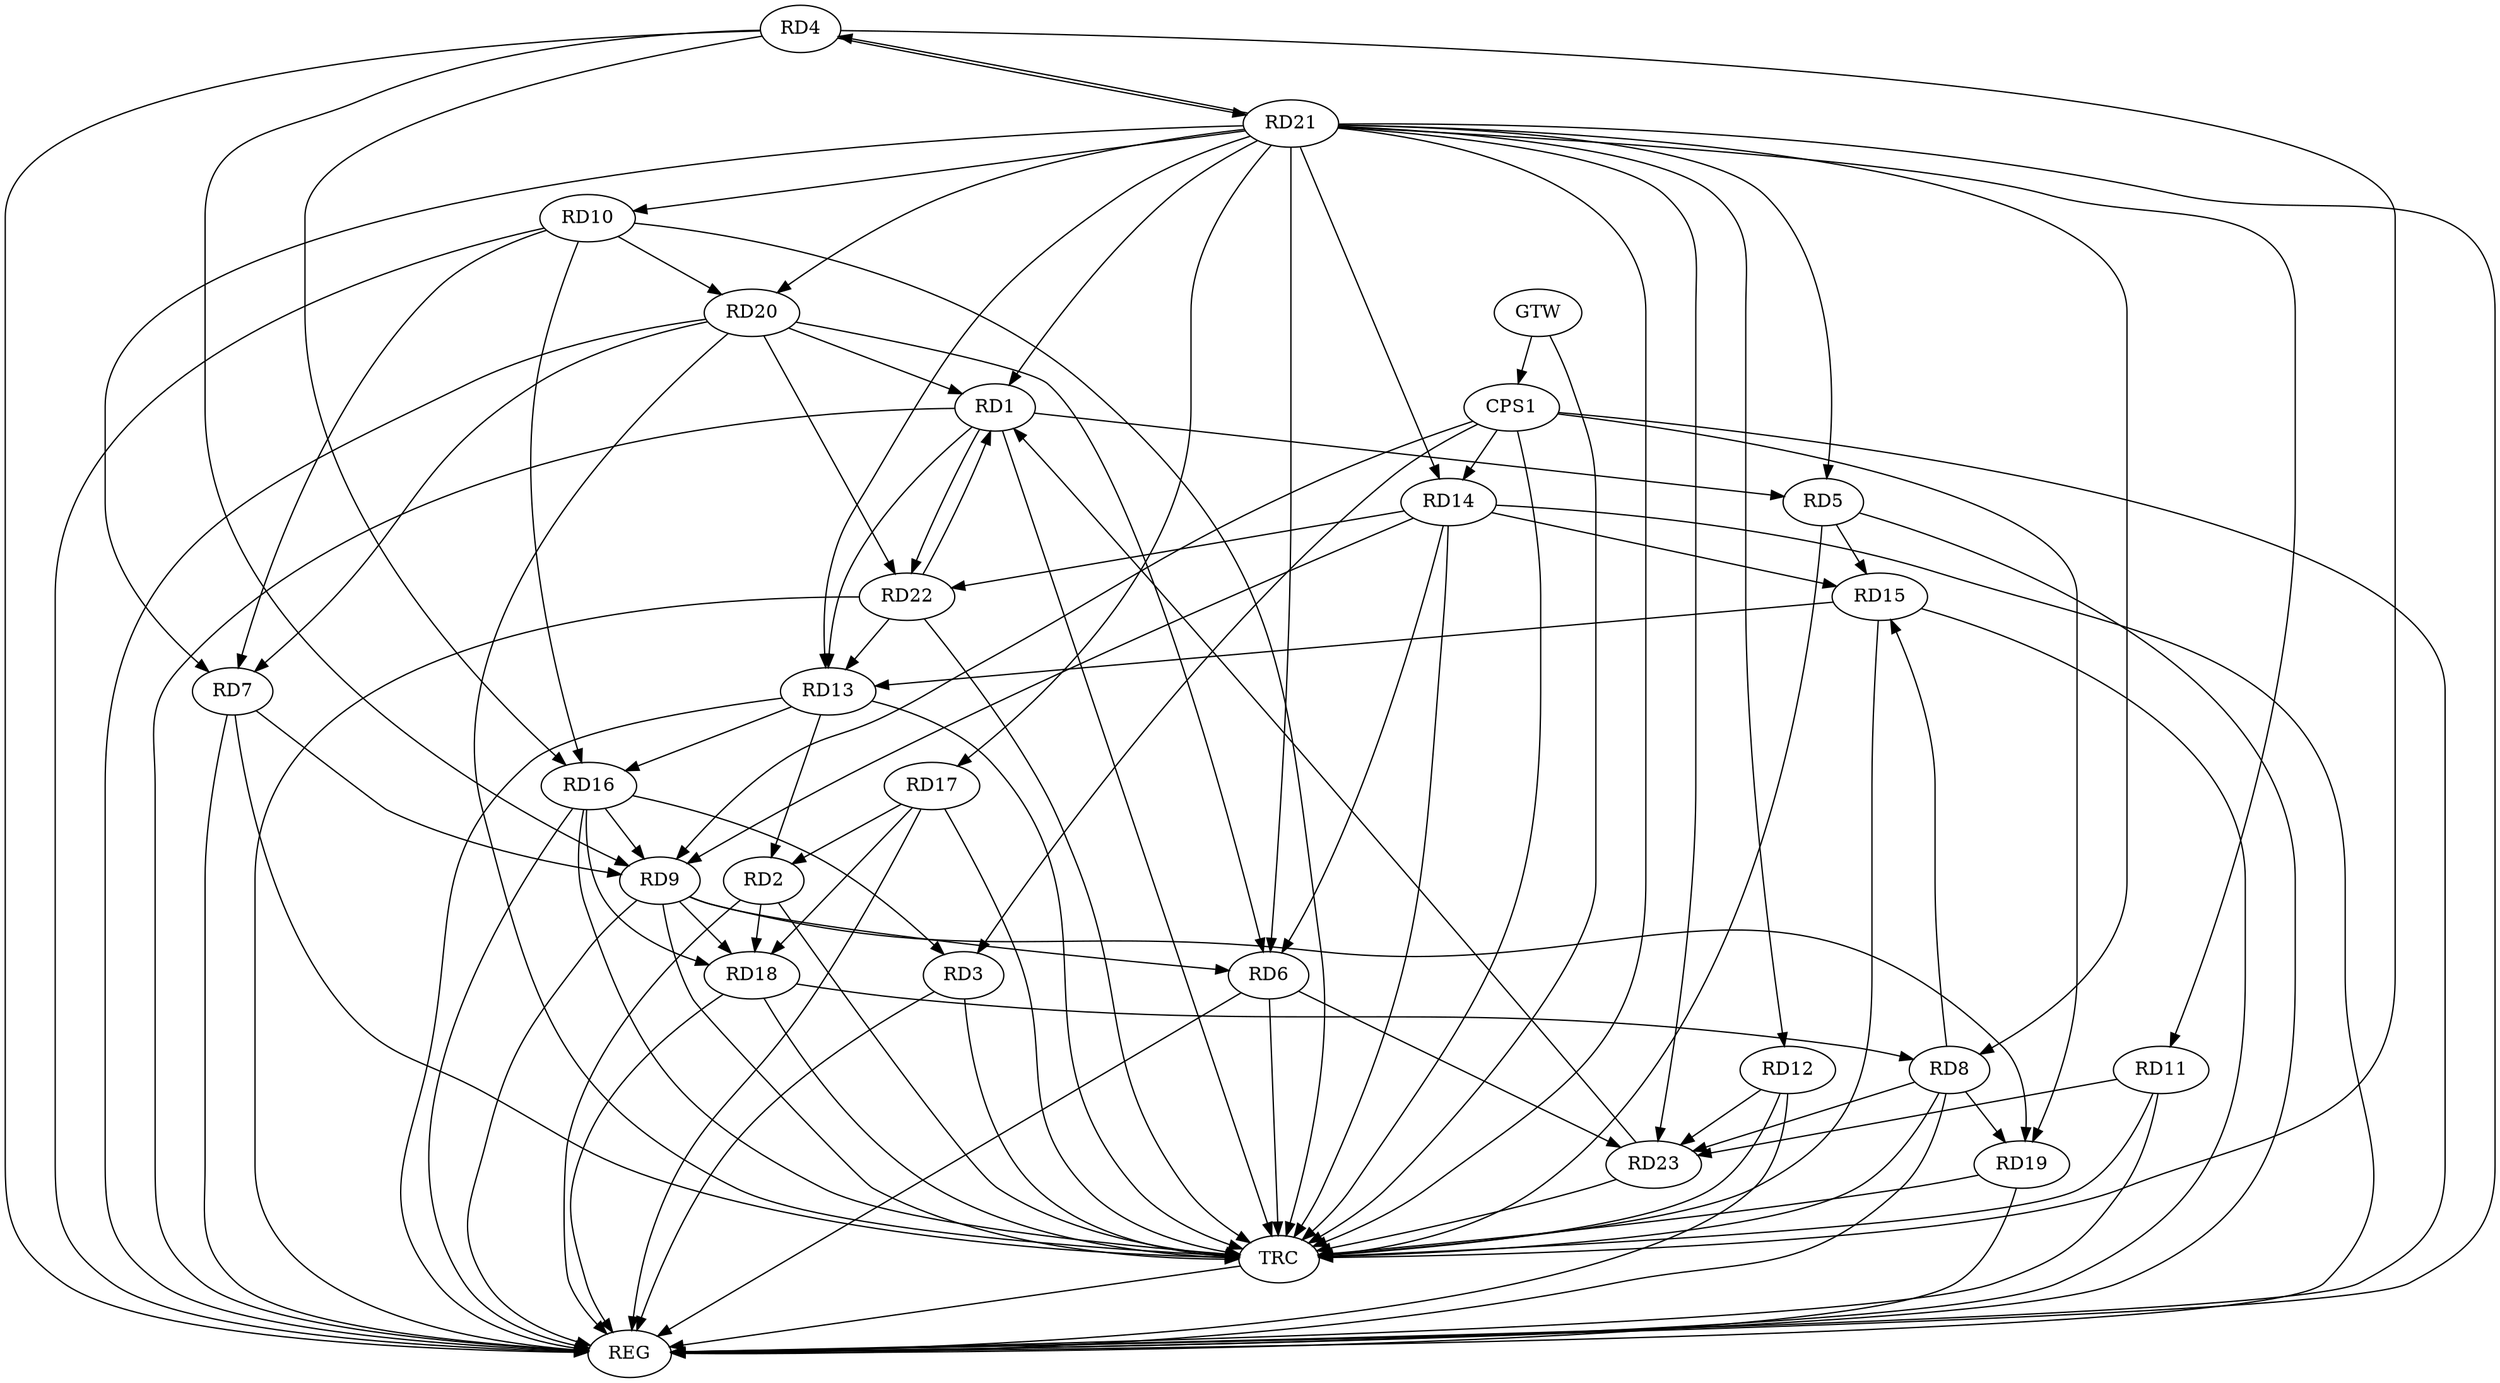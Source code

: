 strict digraph G {
  RD1 [ label="RD1" ];
  RD2 [ label="RD2" ];
  RD3 [ label="RD3" ];
  RD4 [ label="RD4" ];
  RD5 [ label="RD5" ];
  RD6 [ label="RD6" ];
  RD7 [ label="RD7" ];
  RD8 [ label="RD8" ];
  RD9 [ label="RD9" ];
  RD10 [ label="RD10" ];
  RD11 [ label="RD11" ];
  RD12 [ label="RD12" ];
  RD13 [ label="RD13" ];
  RD14 [ label="RD14" ];
  RD15 [ label="RD15" ];
  RD16 [ label="RD16" ];
  RD17 [ label="RD17" ];
  RD18 [ label="RD18" ];
  RD19 [ label="RD19" ];
  RD20 [ label="RD20" ];
  RD21 [ label="RD21" ];
  RD22 [ label="RD22" ];
  RD23 [ label="RD23" ];
  CPS1 [ label="CPS1" ];
  GTW [ label="GTW" ];
  REG [ label="REG" ];
  TRC [ label="TRC" ];
  RD1 -> RD5;
  RD1 -> RD13;
  RD20 -> RD1;
  RD21 -> RD1;
  RD1 -> RD22;
  RD22 -> RD1;
  RD23 -> RD1;
  RD13 -> RD2;
  RD17 -> RD2;
  RD2 -> RD18;
  RD16 -> RD3;
  RD4 -> RD9;
  RD4 -> RD16;
  RD4 -> RD21;
  RD5 -> RD15;
  RD9 -> RD6;
  RD14 -> RD6;
  RD20 -> RD6;
  RD6 -> RD23;
  RD7 -> RD9;
  RD10 -> RD7;
  RD20 -> RD7;
  RD21 -> RD7;
  RD8 -> RD15;
  RD18 -> RD8;
  RD8 -> RD19;
  RD21 -> RD8;
  RD8 -> RD23;
  RD14 -> RD9;
  RD16 -> RD9;
  RD9 -> RD18;
  RD9 -> RD19;
  RD10 -> RD16;
  RD10 -> RD20;
  RD11 -> RD23;
  RD12 -> RD23;
  RD15 -> RD13;
  RD13 -> RD16;
  RD21 -> RD13;
  RD22 -> RD13;
  RD14 -> RD15;
  RD21 -> RD14;
  RD14 -> RD22;
  RD16 -> RD18;
  RD17 -> RD18;
  RD20 -> RD22;
  CPS1 -> RD3;
  CPS1 -> RD19;
  CPS1 -> RD9;
  CPS1 -> RD14;
  GTW -> CPS1;
  RD1 -> REG;
  RD2 -> REG;
  RD3 -> REG;
  RD4 -> REG;
  RD5 -> REG;
  RD6 -> REG;
  RD7 -> REG;
  RD8 -> REG;
  RD9 -> REG;
  RD10 -> REG;
  RD11 -> REG;
  RD12 -> REG;
  RD13 -> REG;
  RD14 -> REG;
  RD15 -> REG;
  RD16 -> REG;
  RD17 -> REG;
  RD18 -> REG;
  RD19 -> REG;
  RD20 -> REG;
  RD21 -> REG;
  RD22 -> REG;
  CPS1 -> REG;
  RD1 -> TRC;
  RD2 -> TRC;
  RD3 -> TRC;
  RD4 -> TRC;
  RD5 -> TRC;
  RD6 -> TRC;
  RD7 -> TRC;
  RD8 -> TRC;
  RD9 -> TRC;
  RD10 -> TRC;
  RD11 -> TRC;
  RD12 -> TRC;
  RD13 -> TRC;
  RD14 -> TRC;
  RD15 -> TRC;
  RD16 -> TRC;
  RD17 -> TRC;
  RD18 -> TRC;
  RD19 -> TRC;
  RD20 -> TRC;
  RD21 -> TRC;
  RD22 -> TRC;
  RD23 -> TRC;
  CPS1 -> TRC;
  GTW -> TRC;
  TRC -> REG;
  RD21 -> RD4;
  RD21 -> RD11;
  RD21 -> RD5;
  RD21 -> RD17;
  RD21 -> RD23;
  RD21 -> RD10;
  RD21 -> RD12;
  RD21 -> RD6;
  RD21 -> RD20;
}
